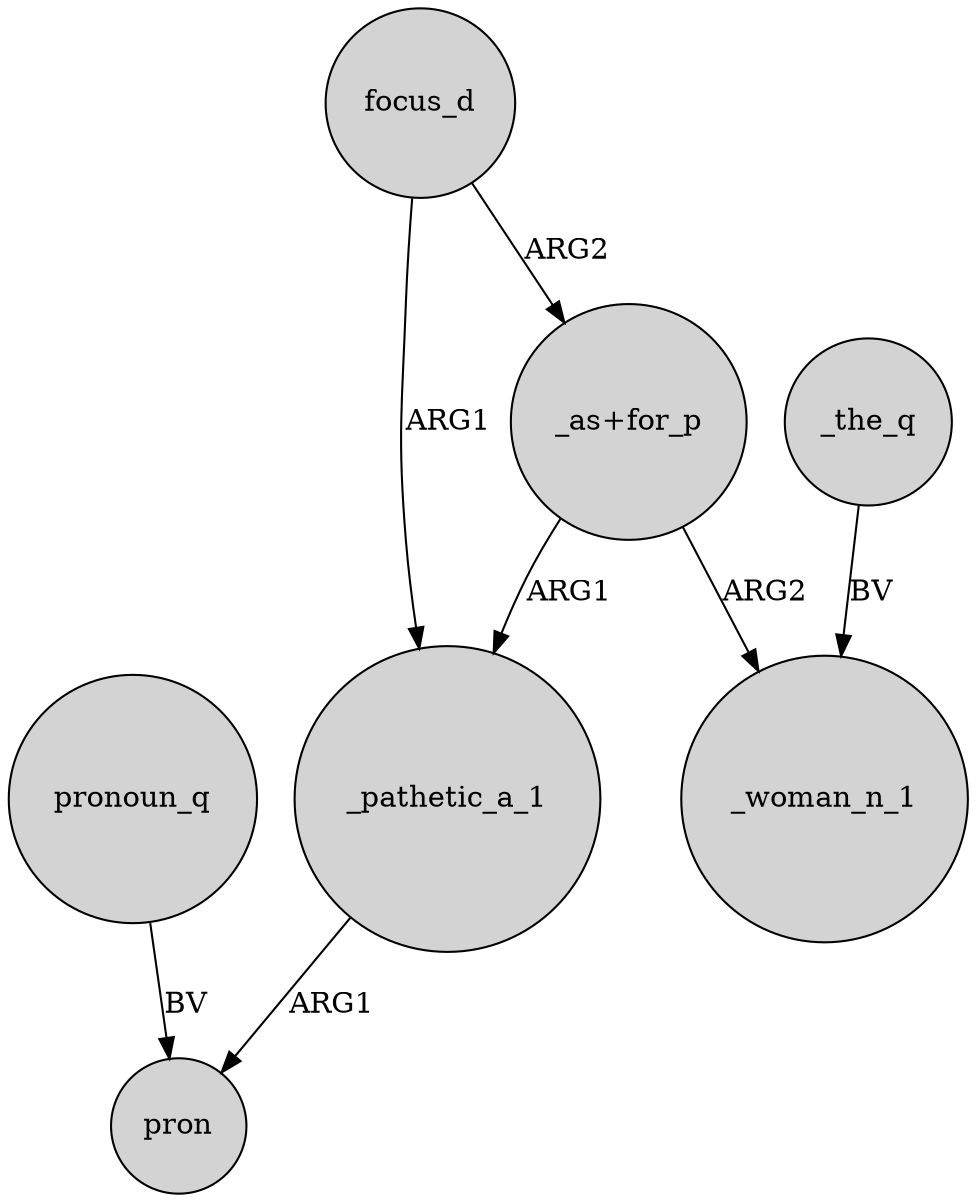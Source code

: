 digraph {
	node [shape=circle style=filled]
	"_as+for_p" -> _pathetic_a_1 [label=ARG1]
	focus_d -> "_as+for_p" [label=ARG2]
	_pathetic_a_1 -> pron [label=ARG1]
	focus_d -> _pathetic_a_1 [label=ARG1]
	_the_q -> _woman_n_1 [label=BV]
	"_as+for_p" -> _woman_n_1 [label=ARG2]
	pronoun_q -> pron [label=BV]
}
